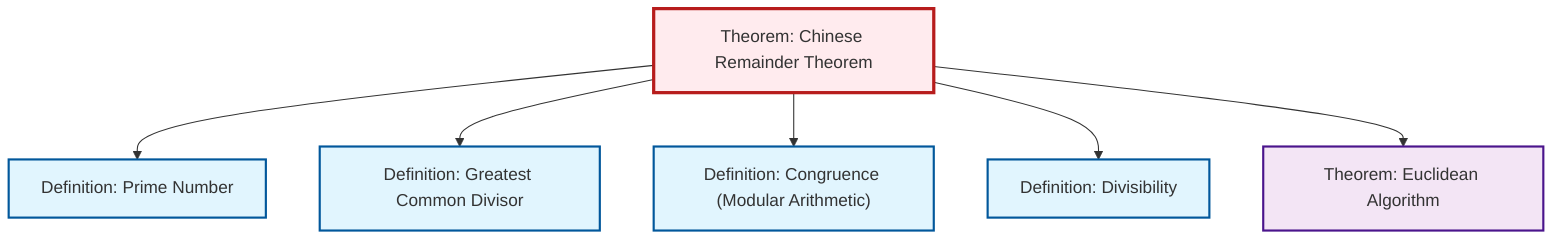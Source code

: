 graph TD
    classDef definition fill:#e1f5fe,stroke:#01579b,stroke-width:2px
    classDef theorem fill:#f3e5f5,stroke:#4a148c,stroke-width:2px
    classDef axiom fill:#fff3e0,stroke:#e65100,stroke-width:2px
    classDef example fill:#e8f5e9,stroke:#1b5e20,stroke-width:2px
    classDef current fill:#ffebee,stroke:#b71c1c,stroke-width:3px
    def-gcd["Definition: Greatest Common Divisor"]:::definition
    def-prime["Definition: Prime Number"]:::definition
    thm-chinese-remainder["Theorem: Chinese Remainder Theorem"]:::theorem
    def-congruence["Definition: Congruence (Modular Arithmetic)"]:::definition
    thm-euclidean-algorithm["Theorem: Euclidean Algorithm"]:::theorem
    def-divisibility["Definition: Divisibility"]:::definition
    thm-chinese-remainder --> def-prime
    thm-chinese-remainder --> def-gcd
    thm-chinese-remainder --> def-congruence
    thm-chinese-remainder --> def-divisibility
    thm-chinese-remainder --> thm-euclidean-algorithm
    class thm-chinese-remainder current
